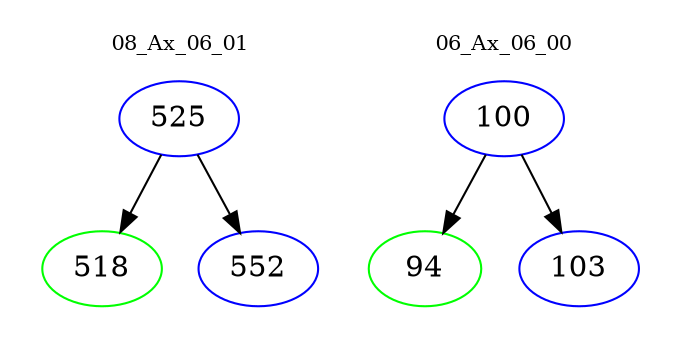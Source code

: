 digraph{
subgraph cluster_0 {
color = white
label = "08_Ax_06_01";
fontsize=10;
T0_525 [label="525", color="blue"]
T0_525 -> T0_518 [color="black"]
T0_518 [label="518", color="green"]
T0_525 -> T0_552 [color="black"]
T0_552 [label="552", color="blue"]
}
subgraph cluster_1 {
color = white
label = "06_Ax_06_00";
fontsize=10;
T1_100 [label="100", color="blue"]
T1_100 -> T1_94 [color="black"]
T1_94 [label="94", color="green"]
T1_100 -> T1_103 [color="black"]
T1_103 [label="103", color="blue"]
}
}

